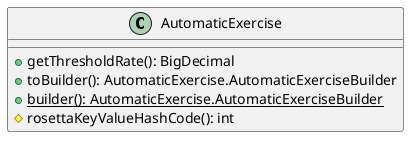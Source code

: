 @startuml

    class AutomaticExercise [[AutomaticExercise.html]] {
        +getThresholdRate(): BigDecimal
        +toBuilder(): AutomaticExercise.AutomaticExerciseBuilder
        {static} +builder(): AutomaticExercise.AutomaticExerciseBuilder
        #rosettaKeyValueHashCode(): int
    }

@enduml
